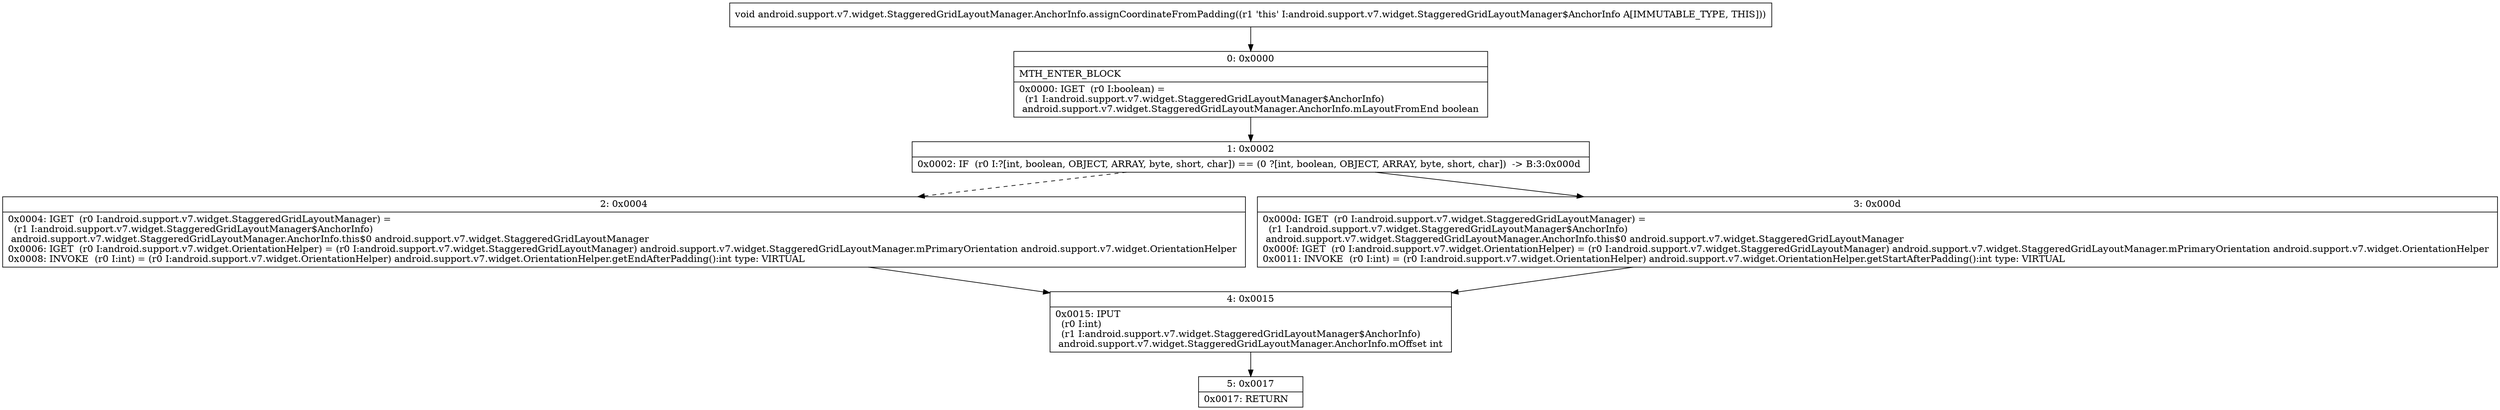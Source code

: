 digraph "CFG forandroid.support.v7.widget.StaggeredGridLayoutManager.AnchorInfo.assignCoordinateFromPadding()V" {
Node_0 [shape=record,label="{0\:\ 0x0000|MTH_ENTER_BLOCK\l|0x0000: IGET  (r0 I:boolean) = \l  (r1 I:android.support.v7.widget.StaggeredGridLayoutManager$AnchorInfo)\l android.support.v7.widget.StaggeredGridLayoutManager.AnchorInfo.mLayoutFromEnd boolean \l}"];
Node_1 [shape=record,label="{1\:\ 0x0002|0x0002: IF  (r0 I:?[int, boolean, OBJECT, ARRAY, byte, short, char]) == (0 ?[int, boolean, OBJECT, ARRAY, byte, short, char])  \-\> B:3:0x000d \l}"];
Node_2 [shape=record,label="{2\:\ 0x0004|0x0004: IGET  (r0 I:android.support.v7.widget.StaggeredGridLayoutManager) = \l  (r1 I:android.support.v7.widget.StaggeredGridLayoutManager$AnchorInfo)\l android.support.v7.widget.StaggeredGridLayoutManager.AnchorInfo.this$0 android.support.v7.widget.StaggeredGridLayoutManager \l0x0006: IGET  (r0 I:android.support.v7.widget.OrientationHelper) = (r0 I:android.support.v7.widget.StaggeredGridLayoutManager) android.support.v7.widget.StaggeredGridLayoutManager.mPrimaryOrientation android.support.v7.widget.OrientationHelper \l0x0008: INVOKE  (r0 I:int) = (r0 I:android.support.v7.widget.OrientationHelper) android.support.v7.widget.OrientationHelper.getEndAfterPadding():int type: VIRTUAL \l}"];
Node_3 [shape=record,label="{3\:\ 0x000d|0x000d: IGET  (r0 I:android.support.v7.widget.StaggeredGridLayoutManager) = \l  (r1 I:android.support.v7.widget.StaggeredGridLayoutManager$AnchorInfo)\l android.support.v7.widget.StaggeredGridLayoutManager.AnchorInfo.this$0 android.support.v7.widget.StaggeredGridLayoutManager \l0x000f: IGET  (r0 I:android.support.v7.widget.OrientationHelper) = (r0 I:android.support.v7.widget.StaggeredGridLayoutManager) android.support.v7.widget.StaggeredGridLayoutManager.mPrimaryOrientation android.support.v7.widget.OrientationHelper \l0x0011: INVOKE  (r0 I:int) = (r0 I:android.support.v7.widget.OrientationHelper) android.support.v7.widget.OrientationHelper.getStartAfterPadding():int type: VIRTUAL \l}"];
Node_4 [shape=record,label="{4\:\ 0x0015|0x0015: IPUT  \l  (r0 I:int)\l  (r1 I:android.support.v7.widget.StaggeredGridLayoutManager$AnchorInfo)\l android.support.v7.widget.StaggeredGridLayoutManager.AnchorInfo.mOffset int \l}"];
Node_5 [shape=record,label="{5\:\ 0x0017|0x0017: RETURN   \l}"];
MethodNode[shape=record,label="{void android.support.v7.widget.StaggeredGridLayoutManager.AnchorInfo.assignCoordinateFromPadding((r1 'this' I:android.support.v7.widget.StaggeredGridLayoutManager$AnchorInfo A[IMMUTABLE_TYPE, THIS])) }"];
MethodNode -> Node_0;
Node_0 -> Node_1;
Node_1 -> Node_2[style=dashed];
Node_1 -> Node_3;
Node_2 -> Node_4;
Node_3 -> Node_4;
Node_4 -> Node_5;
}

